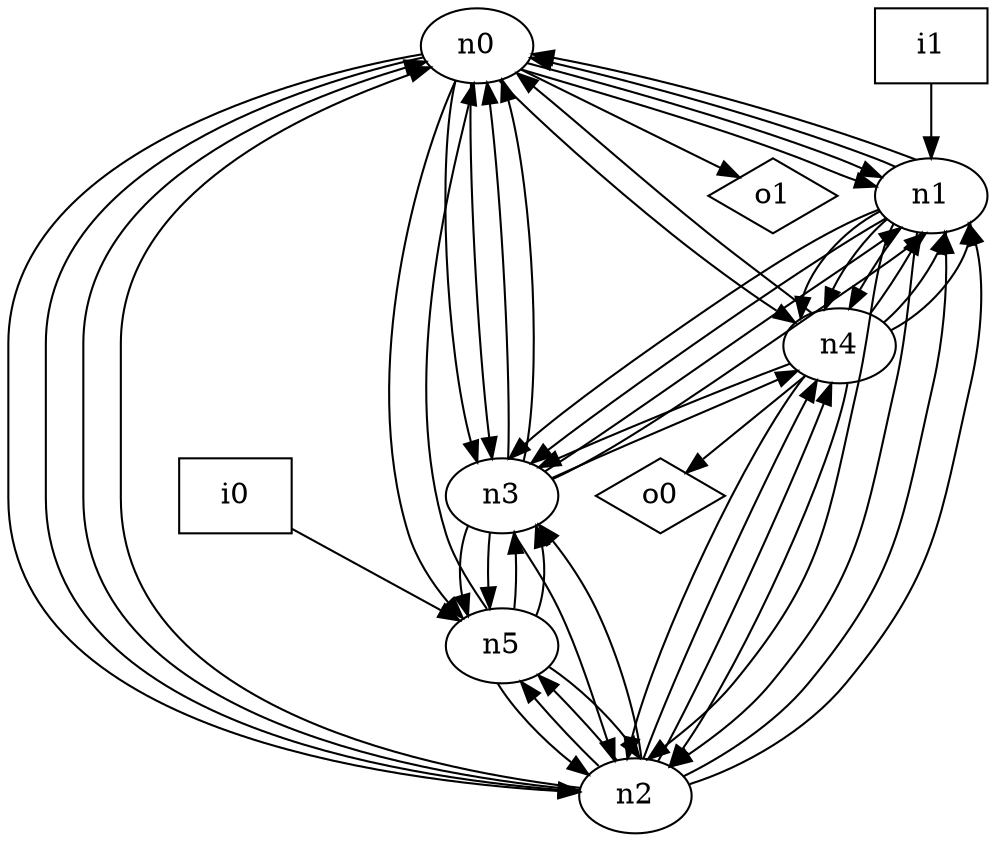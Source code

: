 digraph G {
n0 [label="n0"];
n1 [label="n1"];
n2 [label="n2"];
n3 [label="n3"];
n4 [label="n4"];
n5 [label="n5"];
n6 [label="i0",shape="box"];
n7 [label="i1",shape="box"];
n8 [label="o0",shape="diamond"];
n9 [label="o1",shape="diamond"];
n0 -> n1
n0 -> n1
n0 -> n2
n0 -> n2
n0 -> n3
n0 -> n3
n0 -> n4
n0 -> n5
n0 -> n9
n1 -> n0
n1 -> n0
n1 -> n2
n1 -> n2
n1 -> n3
n1 -> n3
n1 -> n4
n1 -> n4
n1 -> n4
n2 -> n0
n2 -> n0
n2 -> n1
n2 -> n1
n2 -> n3
n2 -> n4
n2 -> n4
n2 -> n5
n2 -> n5
n3 -> n0
n3 -> n0
n3 -> n1
n3 -> n1
n3 -> n2
n3 -> n4
n3 -> n5
n3 -> n5
n4 -> n0
n4 -> n1
n4 -> n1
n4 -> n1
n4 -> n2
n4 -> n2
n4 -> n3
n4 -> n8
n5 -> n0
n5 -> n2
n5 -> n2
n5 -> n3
n5 -> n3
n6 -> n5
n7 -> n1
}